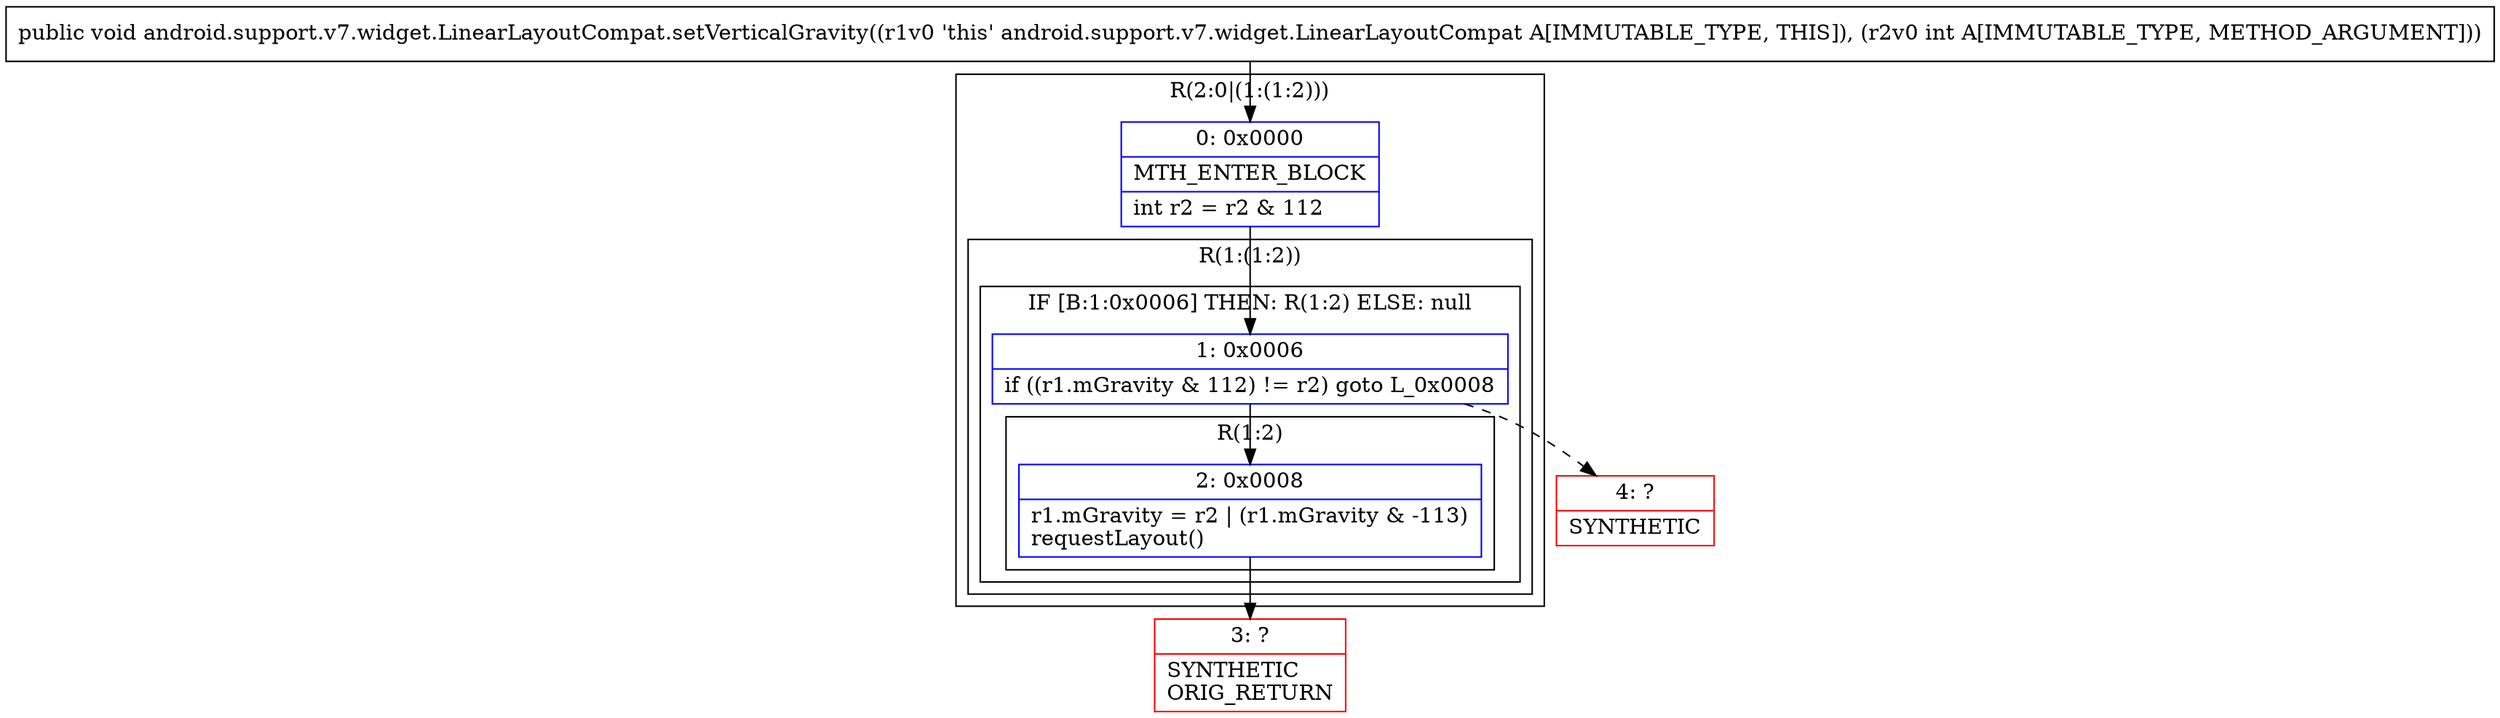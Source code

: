 digraph "CFG forandroid.support.v7.widget.LinearLayoutCompat.setVerticalGravity(I)V" {
subgraph cluster_Region_1441326593 {
label = "R(2:0|(1:(1:2)))";
node [shape=record,color=blue];
Node_0 [shape=record,label="{0\:\ 0x0000|MTH_ENTER_BLOCK\l|int r2 = r2 & 112\l}"];
subgraph cluster_Region_1333565742 {
label = "R(1:(1:2))";
node [shape=record,color=blue];
subgraph cluster_IfRegion_54021451 {
label = "IF [B:1:0x0006] THEN: R(1:2) ELSE: null";
node [shape=record,color=blue];
Node_1 [shape=record,label="{1\:\ 0x0006|if ((r1.mGravity & 112) != r2) goto L_0x0008\l}"];
subgraph cluster_Region_1021343835 {
label = "R(1:2)";
node [shape=record,color=blue];
Node_2 [shape=record,label="{2\:\ 0x0008|r1.mGravity = r2 \| (r1.mGravity & \-113)\lrequestLayout()\l}"];
}
}
}
}
Node_3 [shape=record,color=red,label="{3\:\ ?|SYNTHETIC\lORIG_RETURN\l}"];
Node_4 [shape=record,color=red,label="{4\:\ ?|SYNTHETIC\l}"];
MethodNode[shape=record,label="{public void android.support.v7.widget.LinearLayoutCompat.setVerticalGravity((r1v0 'this' android.support.v7.widget.LinearLayoutCompat A[IMMUTABLE_TYPE, THIS]), (r2v0 int A[IMMUTABLE_TYPE, METHOD_ARGUMENT])) }"];
MethodNode -> Node_0;
Node_0 -> Node_1;
Node_1 -> Node_2;
Node_1 -> Node_4[style=dashed];
Node_2 -> Node_3;
}

